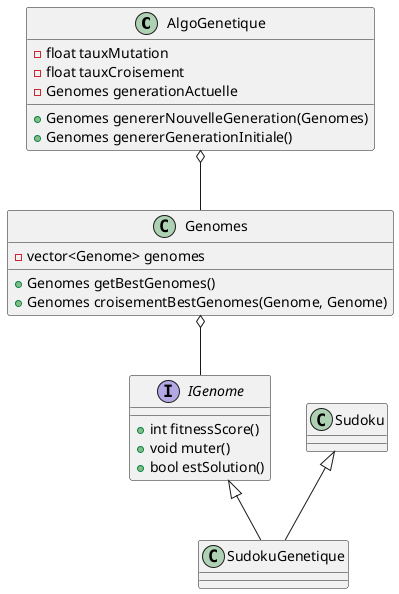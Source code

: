 @startuml
class AlgoGenetique{
    -float tauxMutation
    -float tauxCroisement
    -Genomes generationActuelle
    +Genomes genererNouvelleGeneration(Genomes)
    +Genomes genererGenerationInitiale()
}
class Genomes{
    -vector<Genome> genomes
    +Genomes getBestGenomes()
    +Genomes croisementBestGenomes(Genome, Genome)
}
interface IGenome{
    +int fitnessScore()
    +void muter()
    +bool estSolution()
}
class SudokuGenetique{
}
class Sudoku{
}

AlgoGenetique o-- Genomes
Genomes o-- IGenome
IGenome <|-- SudokuGenetique
Sudoku <|-- SudokuGenetique
@enduml
